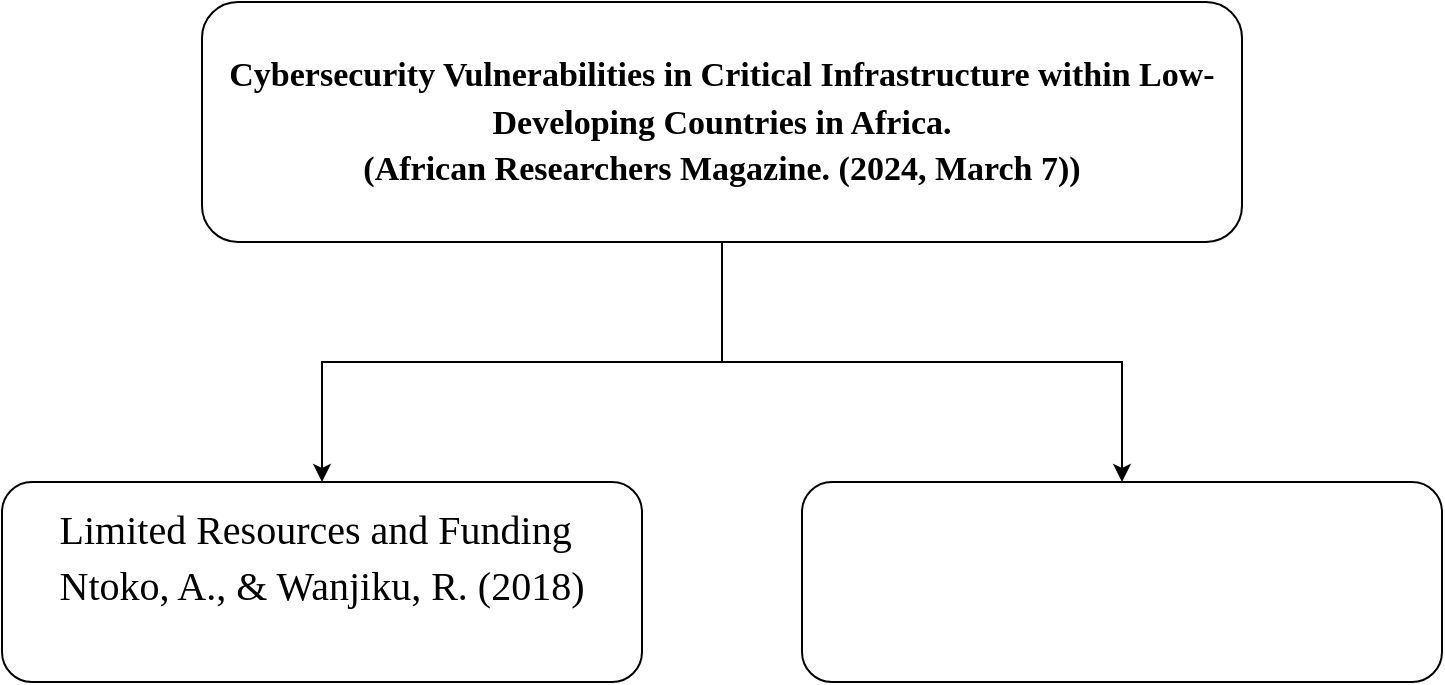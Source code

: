<mxfile version="24.4.7" type="github">
  <diagram name="Page-1" id="ofCjfKJO8BuFq5yXyWCo">
    <mxGraphModel dx="828" dy="481" grid="1" gridSize="10" guides="1" tooltips="1" connect="1" arrows="1" fold="1" page="1" pageScale="1" pageWidth="850" pageHeight="1100" math="0" shadow="0">
      <root>
        <mxCell id="0" />
        <mxCell id="1" parent="0" />
        <mxCell id="ubxCL5xXY2yEDinQhzXY-3" value="" style="edgeStyle=orthogonalEdgeStyle;rounded=0;orthogonalLoop=1;jettySize=auto;html=1;" edge="1" parent="1" source="ubxCL5xXY2yEDinQhzXY-1" target="ubxCL5xXY2yEDinQhzXY-2">
          <mxGeometry relative="1" as="geometry" />
        </mxCell>
        <mxCell id="ubxCL5xXY2yEDinQhzXY-1" value="&lt;span style=&quot;font-size: 17px;&quot; id=&quot;docs-internal-guid-d5546918-7fff-56a0-d6ca-5dcf170bf663&quot;&gt;&lt;p style=&quot;font-size: 17px; font-weight: 700; line-height: 1.38; margin-top: 0pt; margin-bottom: 0pt;&quot; dir=&quot;ltr&quot;&gt;&lt;span style=&quot;background-color: transparent; font-variant-numeric: normal; font-variant-east-asian: normal; font-variant-alternates: normal; font-variant-position: normal; vertical-align: baseline; white-space-collapse: preserve; font-size: 17px;&quot;&gt;Cybersecurity Vulnerabilities in Critical Infrastructure within Low-Developing Countries in Africa.&lt;/span&gt;&lt;/p&gt;&lt;p style=&quot;font-size: 17px; font-weight: 700; line-height: 1.38; margin-top: 0pt; margin-bottom: 0pt;&quot; dir=&quot;ltr&quot;&gt;&lt;span style=&quot;background-color: transparent; white-space-collapse: preserve; font-variant-numeric: normal; font-variant-east-asian: normal; font-variant-alternates: normal; font-variant-position: normal; vertical-align: baseline; font-size: 17px;&quot;&gt;(&lt;/span&gt;&lt;span style=&quot;background-color: transparent; white-space-collapse: preserve; font-size: 17px;&quot;&gt;African Researchers Magazine. (2024, March 7)&lt;/span&gt;&lt;span style=&quot;background-color: transparent; white-space-collapse: preserve; font-size: 17px;&quot;&gt;)&lt;/span&gt;&lt;/p&gt;&lt;/span&gt;" style="rounded=1;whiteSpace=wrap;html=1;fontSize=17;align=center;fontFamily=Times New Roman;" vertex="1" parent="1">
          <mxGeometry x="220" y="180" width="520" height="120" as="geometry" />
        </mxCell>
        <mxCell id="ubxCL5xXY2yEDinQhzXY-2" value="&lt;span id=&quot;docs-internal-guid-b1ecaa4f-7fff-11c7-dbd0-22590b0f3346&quot; style=&quot;&quot;&gt;&lt;p dir=&quot;ltr&quot; style=&quot;line-height:1.38;text-align: justify;margin-top:0pt;margin-bottom:0pt;&quot;&gt;&lt;span style=&quot;background-color: transparent; font-variant-numeric: normal; font-variant-east-asian: normal; font-variant-alternates: normal; font-variant-position: normal; vertical-align: baseline; white-space-collapse: preserve;&quot;&gt;Limited Resources and Funding&lt;/span&gt;&lt;/p&gt;&lt;div style=&quot;&quot;&gt;&lt;span style=&quot;background-color: transparent; font-variant-numeric: normal; font-variant-east-asian: normal; font-variant-alternates: normal; font-variant-position: normal; vertical-align: baseline; white-space-collapse: preserve;&quot;&gt;&lt;span id=&quot;docs-internal-guid-ebc997b7-7fff-8e79-dcb2-c1bd8a740b65&quot;&gt;&lt;p dir=&quot;ltr&quot; style=&quot;line-height:1.38;text-align: justify;margin-top:0pt;margin-bottom:0pt;&quot;&gt;&lt;span style=&quot;background-color: transparent; font-variant-numeric: normal; font-variant-east-asian: normal; font-variant-alternates: normal; font-variant-position: normal; vertical-align: baseline;&quot;&gt;Ntoko, A., &amp;amp; Wanjiku, R. (2018)&lt;/span&gt;&lt;/p&gt;&lt;div&gt;&lt;span style=&quot;background-color: transparent; font-variant-numeric: normal; font-variant-east-asian: normal; font-variant-alternates: normal; font-variant-position: normal; vertical-align: baseline;&quot;&gt;&lt;br&gt;&lt;/span&gt;&lt;/div&gt;&lt;/span&gt;&lt;/span&gt;&lt;/div&gt;&lt;/span&gt;" style="whiteSpace=wrap;html=1;fontSize=20;rounded=1;fontFamily=Times New Roman;" vertex="1" parent="1">
          <mxGeometry x="120" y="420" width="320" height="100" as="geometry" />
        </mxCell>
        <mxCell id="ubxCL5xXY2yEDinQhzXY-4" value="" style="whiteSpace=wrap;html=1;fontSize=20;rounded=1;" vertex="1" parent="1">
          <mxGeometry x="520" y="420" width="320" height="100" as="geometry" />
        </mxCell>
        <mxCell id="ubxCL5xXY2yEDinQhzXY-5" value="" style="edgeStyle=orthogonalEdgeStyle;rounded=0;orthogonalLoop=1;jettySize=auto;html=1;entryX=0.5;entryY=0;entryDx=0;entryDy=0;" edge="1" parent="1" source="ubxCL5xXY2yEDinQhzXY-1" target="ubxCL5xXY2yEDinQhzXY-4">
          <mxGeometry relative="1" as="geometry">
            <mxPoint x="630" y="390" as="sourcePoint" />
            <mxPoint x="450" y="550" as="targetPoint" />
          </mxGeometry>
        </mxCell>
      </root>
    </mxGraphModel>
  </diagram>
</mxfile>

